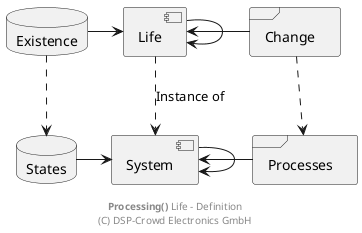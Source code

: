 
@startuml

' skinparam linetype polyline

component "Life" as pLife
database "Existence" as sExist
frame "Change" as pChange

component "System" as pSys
database "States" as sState
frame "Processes" as pProc

pLife --> pLife
pLife <-l- sExist
pLife <-r- pChange

pSys --> pSys
pSys <-l- sState
pSys <-r- pProc

sExist ..> sState
pLife ..> pSys : Instance of
pChange ..> pProc

footer **Processing()** Life - Definition\n(C) DSP-Crowd Electronics GmbH

@enduml

